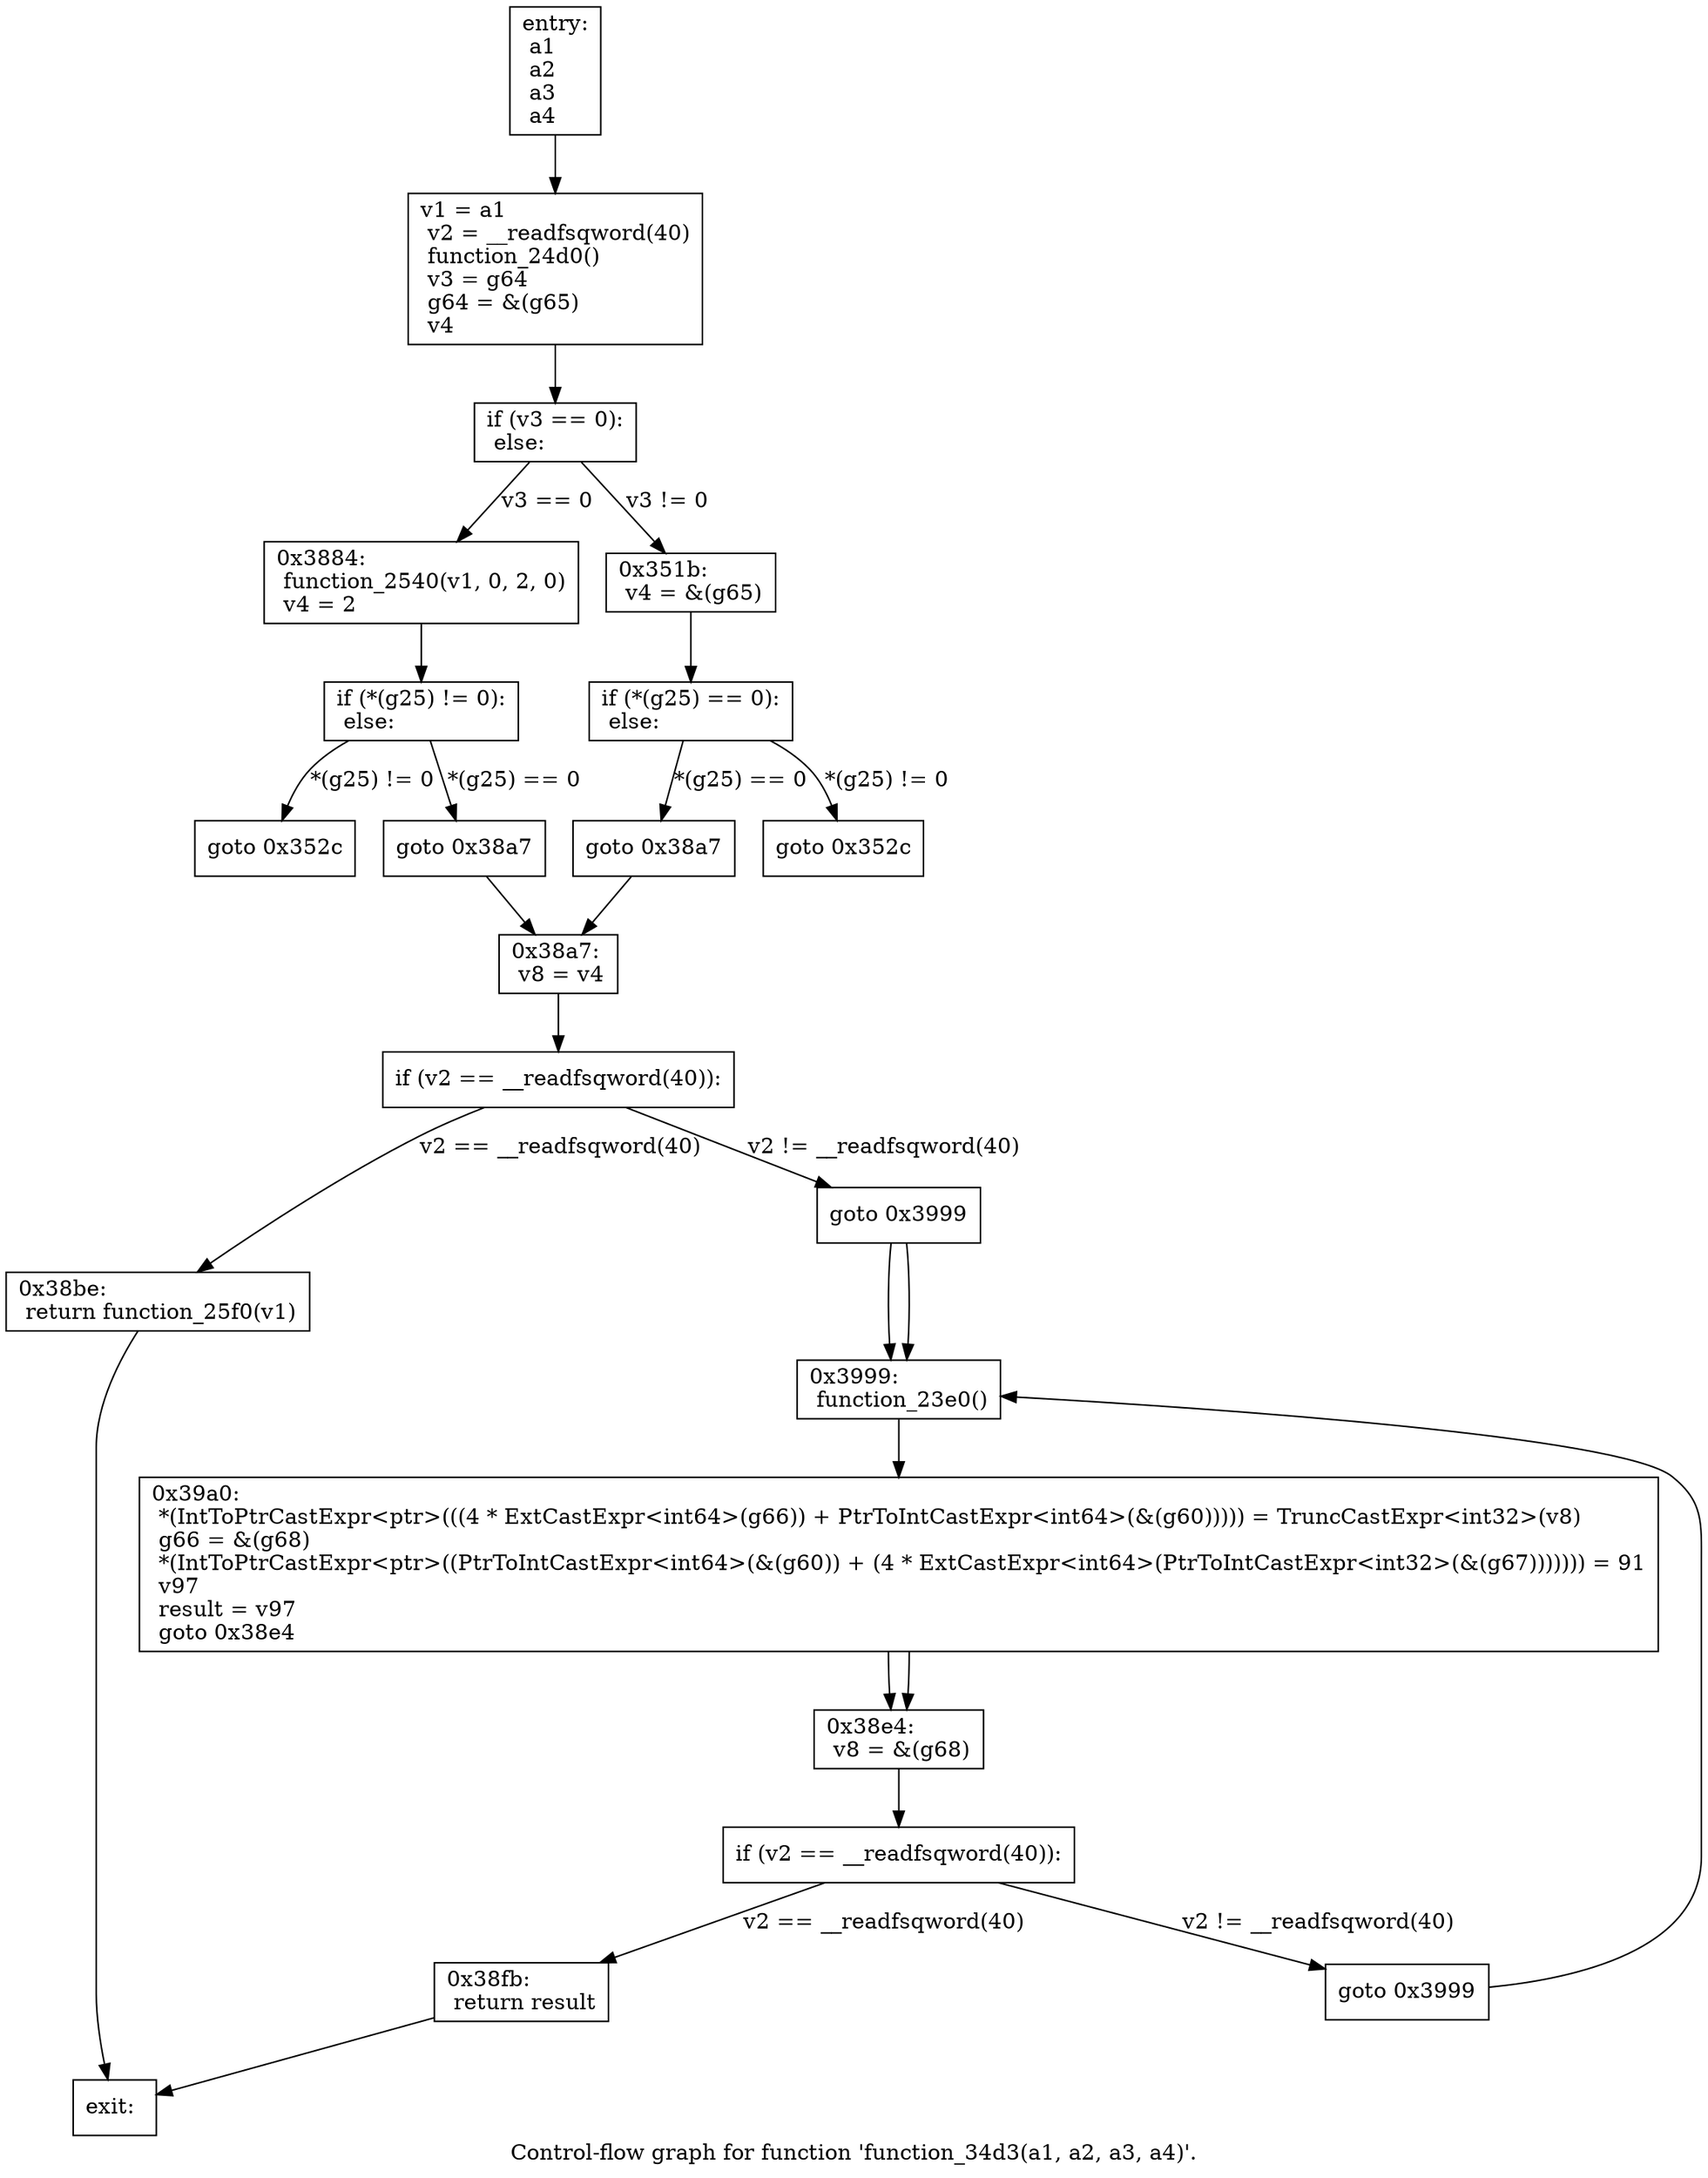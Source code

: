 digraph "Control-flow graph for function 'function_34d3(a1, a2, a3, a4)'." {
  label="Control-flow graph for function 'function_34d3(a1, a2, a3, a4)'.";
  node [shape=record];

  Node0771B7E8 [label="{entry:\l  a1\l  a2\l  a3\l  a4\l}"];
  Node0771B7E8 -> Node0771BB48;
  Node0771BB48 [label="{  v1 = a1\l  v2 = __readfsqword(40)\l  function_24d0()\l  v3 = g64\l  g64 = &(g65)\l  v4\l}"];
  Node0771BB48 -> Node0771B950;
  Node0771B950 [label="{  if (v3 == 0):\l  else:\l}"];
  Node0771B950 -> Node0771B320 [label="v3 == 0"];
  Node0771B950 -> Node0771C250 [label="v3 != 0"];
  Node0771B320 [label="{0x3884:\l  function_2540(v1, 0, 2, 0)\l  v4 = 2\l}"];
  Node0771B320 -> Node0771BD88;
  Node0771C250 [label="{0x351b:\l  v4 = &(g65)\l}"];
  Node0771C250 -> Node0771BFC8;
  Node0771BD88 [label="{  if (*(g25) != 0):\l  else:\l}"];
  Node0771BD88 -> Node0771BE18 [label="*(g25) != 0"];
  Node0771BD88 -> Node0771BC68 [label="*(g25) == 0"];
  Node0771BFC8 [label="{  if (*(g25) == 0):\l  else:\l}"];
  Node0771BFC8 -> Node0771BEF0 [label="*(g25) == 0"];
  Node0771BFC8 -> Node0771C298 [label="*(g25) != 0"];
  Node0771BE18 [label="{  goto 0x352c\l}"];
  Node0771BC68 [label="{  goto 0x38a7\l}"];
  Node0771BC68 -> Node0771C2E0;
  Node0771BEF0 [label="{  goto 0x38a7\l}"];
  Node0771BEF0 -> Node0771C2E0;
  Node0771C298 [label="{  goto 0x352c\l}"];
  Node0771C2E0 [label="{0x38a7:\l  v8 = v4\l}"];
  Node0771C2E0 -> Node0771BE60;
  Node0771BE60 [label="{  if (v2 == __readfsqword(40)):\l}"];
  Node0771BE60 -> Node0771C328 [label="v2 == __readfsqword(40)"];
  Node0771BE60 -> Node0771C400 [label="v2 != __readfsqword(40)"];
  Node0771C328 [label="{0x38be:\l  return function_25f0(v1)\l}"];
  Node0771C328 -> Node0771B998;
  Node0771C400 [label="{  goto 0x3999\l}"];
  Node0771C400 -> Node0771C010;
  Node0771C400 -> Node0771C010;
  Node0771B998 [label="{exit:\l}"];
  Node0771C010 [label="{0x3999:\l  function_23e0()\l}"];
  Node0771C010 -> Node0771C178;
  Node0771C178 [label="{0x39a0:\l  *(IntToPtrCastExpr\<ptr\>(((4 * ExtCastExpr\<int64\>(g66)) + PtrToIntCastExpr\<int64\>(&(g60))))) = TruncCastExpr\<int32\>(v8)\l  g66 = &(g68)\l  *(IntToPtrCastExpr\<ptr\>((PtrToIntCastExpr\<int64\>(&(g60)) + (4 * ExtCastExpr\<int64\>(PtrToIntCastExpr\<int32\>(&(g67))))))) = 91\l  v97\l  result = v97\l  goto 0x38e4\l}"];
  Node0771C178 -> Node0771BD40;
  Node0771C178 -> Node0771BD40;
  Node0771BD40 [label="{0x38e4:\l  v8 = &(g68)\l}"];
  Node0771BD40 -> Node0771C130;
  Node0771C130 [label="{  if (v2 == __readfsqword(40)):\l}"];
  Node0771C130 -> Node0771C448 [label="v2 == __readfsqword(40)"];
  Node0771C130 -> Node0771BDD0 [label="v2 != __readfsqword(40)"];
  Node0771C448 [label="{0x38fb:\l  return result\l}"];
  Node0771C448 -> Node0771B998;
  Node0771BDD0 [label="{  goto 0x3999\l}"];
  Node0771BDD0 -> Node0771C010;

}
